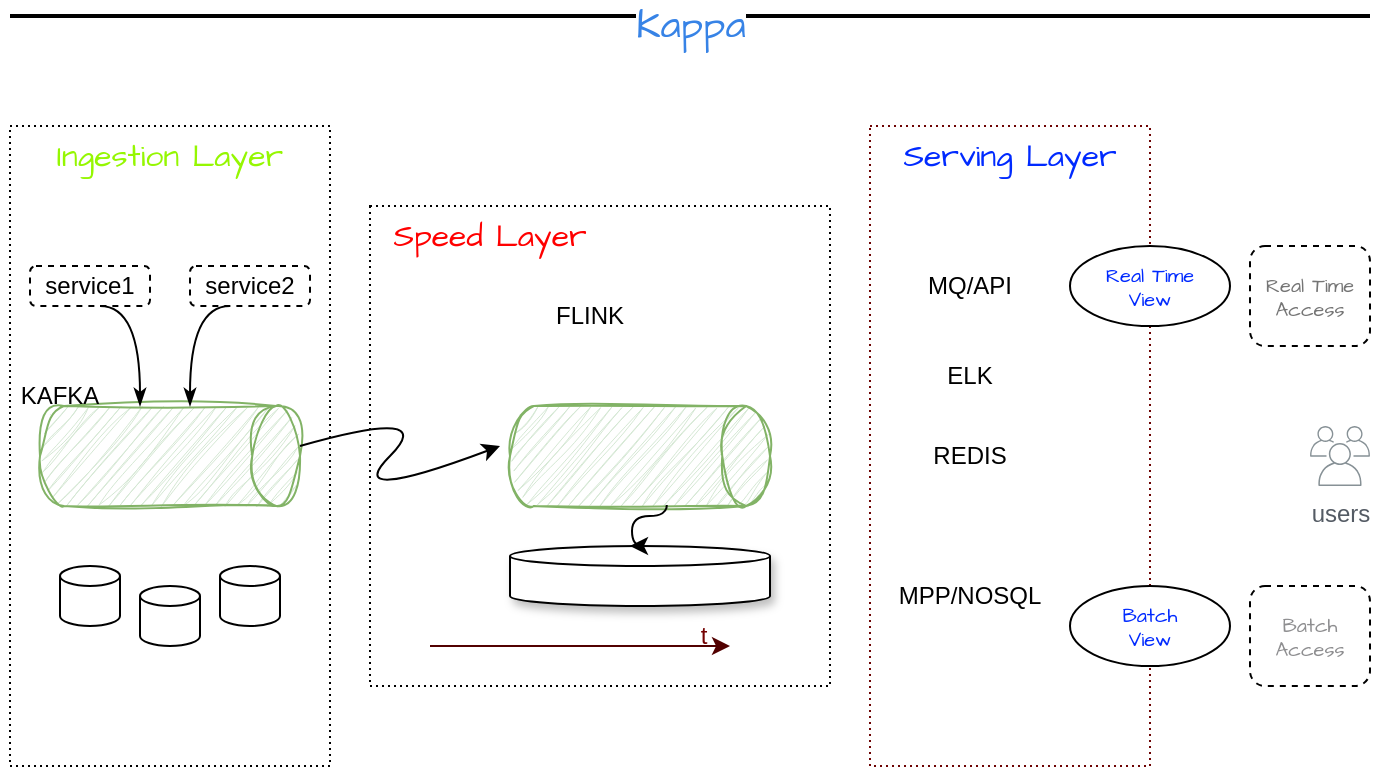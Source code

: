 <mxfile version="21.6.9" type="github" pages="2">
  <diagram name="第 1 页" id="d3vi1sWccdzA6fBNOHMS">
    <mxGraphModel dx="1190" dy="210" grid="1" gridSize="10" guides="1" tooltips="1" connect="1" arrows="1" fold="1" page="1" pageScale="1" pageWidth="827" pageHeight="1169" background="none" math="0" shadow="0">
      <root>
        <mxCell id="0" />
        <mxCell id="1" parent="0" />
        <mxCell id="i326ms37xsc7baXjEQZ6-3" value="&lt;font data-font-src=&quot;https://fonts.googleapis.com/css?family=Architects+Daughter&quot; face=&quot;Architects Daughter&quot;&gt;Kappa&lt;/font&gt;" style="line;strokeWidth=2;html=1;hachureGap=4;fontFamily=Comic Sans MS;fontSize=20;shadow=0;verticalAlign=middle;align=center;fontColor=#3783e6;" parent="1" vertex="1">
          <mxGeometry x="-760" y="100" width="680" height="10" as="geometry" />
        </mxCell>
        <mxCell id="i326ms37xsc7baXjEQZ6-13" value="" style="rounded=0;whiteSpace=wrap;html=1;strokeColor=default;dashed=1;dashPattern=1 2;" parent="1" vertex="1">
          <mxGeometry x="-760" y="160" width="160" height="320" as="geometry" />
        </mxCell>
        <mxCell id="i326ms37xsc7baXjEQZ6-14" value="" style="rounded=0;whiteSpace=wrap;html=1;strokeColor=default;dashed=1;dashPattern=1 2;" parent="1" vertex="1">
          <mxGeometry x="-580" y="200" width="230" height="240" as="geometry" />
        </mxCell>
        <mxCell id="i326ms37xsc7baXjEQZ6-15" value="" style="rounded=0;whiteSpace=wrap;html=1;strokeColor=#6d0303;dashed=1;dashPattern=1 2;" parent="1" vertex="1">
          <mxGeometry x="-330" y="160" width="140" height="320" as="geometry" />
        </mxCell>
        <mxCell id="i326ms37xsc7baXjEQZ6-16" value="Ingestion Layer" style="text;html=1;strokeColor=none;fillColor=none;align=center;verticalAlign=middle;whiteSpace=wrap;rounded=0;fontFamily=Architects Daughter;fontSource=https%3A%2F%2Ffonts.googleapis.com%2Fcss%3Ffamily%3DArchitects%2BDaughter;fontSize=16;fontColor=#95f702;" parent="1" vertex="1">
          <mxGeometry x="-760" y="160" width="160" height="30" as="geometry" />
        </mxCell>
        <mxCell id="i326ms37xsc7baXjEQZ6-17" value="Speed Layer" style="text;html=1;strokeColor=none;fillColor=none;align=center;verticalAlign=middle;whiteSpace=wrap;rounded=0;fontFamily=Architects Daughter;fontSource=https%3A%2F%2Ffonts.googleapis.com%2Fcss%3Ffamily%3DArchitects%2BDaughter;fontSize=16;fontColor=#ff0000;" parent="1" vertex="1">
          <mxGeometry x="-570" y="200" width="100" height="30" as="geometry" />
        </mxCell>
        <mxCell id="i326ms37xsc7baXjEQZ6-18" value="Serving Layer" style="text;html=1;strokeColor=none;fillColor=none;align=center;verticalAlign=middle;whiteSpace=wrap;rounded=0;fontFamily=Architects Daughter;fontSource=https%3A%2F%2Ffonts.googleapis.com%2Fcss%3Ffamily%3DArchitects%2BDaughter;fontSize=16;fontColor=#002aff;" parent="1" vertex="1">
          <mxGeometry x="-320" y="160" width="120" height="30" as="geometry" />
        </mxCell>
        <mxCell id="i326ms37xsc7baXjEQZ6-21" value="service1" style="rounded=1;whiteSpace=wrap;html=1;strokeColor=default;dashed=1;glass=0;" parent="1" vertex="1">
          <mxGeometry x="-750" y="230" width="60" height="20" as="geometry" />
        </mxCell>
        <mxCell id="i326ms37xsc7baXjEQZ6-22" value="service2" style="rounded=1;whiteSpace=wrap;html=1;strokeColor=default;dashed=1;glass=0;" parent="1" vertex="1">
          <mxGeometry x="-670" y="230" width="60" height="20" as="geometry" />
        </mxCell>
        <mxCell id="i326ms37xsc7baXjEQZ6-34" value="" style="strokeWidth=1;html=1;shape=mxgraph.flowchart.database;whiteSpace=wrap;" parent="1" vertex="1">
          <mxGeometry x="-735" y="380" width="30" height="30" as="geometry" />
        </mxCell>
        <mxCell id="i326ms37xsc7baXjEQZ6-43" value="" style="strokeWidth=1;html=1;shape=mxgraph.flowchart.direct_data;whiteSpace=wrap;fillColor=#d5e8d4;strokeColor=#82b366;fillStyle=hatch;sketch=1;curveFitting=1;jiggle=2;" parent="1" vertex="1">
          <mxGeometry x="-745" y="300" width="130" height="50" as="geometry" />
        </mxCell>
        <mxCell id="i326ms37xsc7baXjEQZ6-47" value="" style="strokeWidth=1;html=1;shape=mxgraph.flowchart.direct_data;whiteSpace=wrap;fillColor=#d5e8d4;strokeColor=#82b366;fillStyle=hatch;sketch=1;curveFitting=1;jiggle=2;" parent="1" vertex="1">
          <mxGeometry x="-510" y="300" width="130" height="50" as="geometry" />
        </mxCell>
        <mxCell id="i326ms37xsc7baXjEQZ6-48" value="" style="strokeWidth=1;html=1;shape=mxgraph.flowchart.database;whiteSpace=wrap;" parent="1" vertex="1">
          <mxGeometry x="-695" y="390" width="30" height="30" as="geometry" />
        </mxCell>
        <mxCell id="i326ms37xsc7baXjEQZ6-49" value="" style="strokeWidth=1;html=1;shape=mxgraph.flowchart.database;whiteSpace=wrap;" parent="1" vertex="1">
          <mxGeometry x="-655" y="380" width="30" height="30" as="geometry" />
        </mxCell>
        <mxCell id="i326ms37xsc7baXjEQZ6-66" value="" style="curved=1;endArrow=classic;html=1;rounded=0;" parent="1" edge="1">
          <mxGeometry width="50" height="50" relative="1" as="geometry">
            <mxPoint x="-615" y="320" as="sourcePoint" />
            <mxPoint x="-515" y="320" as="targetPoint" />
            <Array as="points">
              <mxPoint x="-545" y="300" />
              <mxPoint x="-595" y="350" />
            </Array>
          </mxGeometry>
        </mxCell>
        <mxCell id="i326ms37xsc7baXjEQZ6-67" value="" style="strokeWidth=1;html=1;shape=mxgraph.flowchart.database;whiteSpace=wrap;shadow=1;" parent="1" vertex="1">
          <mxGeometry x="-510" y="370" width="130" height="30" as="geometry" />
        </mxCell>
        <mxCell id="i326ms37xsc7baXjEQZ6-72" value="" style="endArrow=classic;html=1;rounded=0;edgeStyle=orthogonalEdgeStyle;curved=1;exitX=0.603;exitY=0.99;exitDx=0;exitDy=0;exitPerimeter=0;" parent="1" source="i326ms37xsc7baXjEQZ6-47" edge="1">
          <mxGeometry width="50" height="50" relative="1" as="geometry">
            <mxPoint x="-480" y="360" as="sourcePoint" />
            <mxPoint x="-450" y="370" as="targetPoint" />
            <Array as="points">
              <mxPoint x="-432" y="355" />
              <mxPoint x="-449" y="355" />
              <mxPoint x="-449" y="370" />
            </Array>
          </mxGeometry>
        </mxCell>
        <mxCell id="i326ms37xsc7baXjEQZ6-74" value="" style="endArrow=classic;html=1;rounded=1;strokeColor=#520000;" parent="1" edge="1">
          <mxGeometry width="50" height="50" relative="1" as="geometry">
            <mxPoint x="-550" y="420" as="sourcePoint" />
            <mxPoint x="-400" y="420" as="targetPoint" />
          </mxGeometry>
        </mxCell>
        <mxCell id="i326ms37xsc7baXjEQZ6-75" value="t" style="text;html=1;strokeColor=none;fillColor=none;align=center;verticalAlign=middle;whiteSpace=wrap;rounded=0;fontColor=#740202;" parent="1" vertex="1">
          <mxGeometry x="-423" y="410" width="20" height="10" as="geometry" />
        </mxCell>
        <mxCell id="i326ms37xsc7baXjEQZ6-76" value="FLINK" style="text;html=1;strokeColor=none;fillColor=none;align=center;verticalAlign=middle;whiteSpace=wrap;rounded=0;" parent="1" vertex="1">
          <mxGeometry x="-500" y="240" width="60" height="30" as="geometry" />
        </mxCell>
        <mxCell id="i326ms37xsc7baXjEQZ6-78" value="KAFKA" style="text;html=1;strokeColor=none;fillColor=none;align=center;verticalAlign=middle;whiteSpace=wrap;rounded=0;" parent="1" vertex="1">
          <mxGeometry x="-765" y="280" width="60" height="30" as="geometry" />
        </mxCell>
        <mxCell id="i326ms37xsc7baXjEQZ6-79" value="MQ/API" style="text;html=1;strokeColor=none;fillColor=none;align=center;verticalAlign=middle;whiteSpace=wrap;rounded=0;" parent="1" vertex="1">
          <mxGeometry x="-310" y="225" width="60" height="30" as="geometry" />
        </mxCell>
        <mxCell id="i326ms37xsc7baXjEQZ6-80" value="ELK" style="text;html=1;strokeColor=none;fillColor=none;align=center;verticalAlign=middle;whiteSpace=wrap;rounded=0;" parent="1" vertex="1">
          <mxGeometry x="-310" y="270" width="60" height="30" as="geometry" />
        </mxCell>
        <mxCell id="i326ms37xsc7baXjEQZ6-81" value="REDIS" style="text;html=1;strokeColor=none;fillColor=none;align=center;verticalAlign=middle;whiteSpace=wrap;rounded=0;" parent="1" vertex="1">
          <mxGeometry x="-310" y="310" width="60" height="30" as="geometry" />
        </mxCell>
        <mxCell id="i326ms37xsc7baXjEQZ6-64" value="" style="endArrow=classicThin;html=1;rounded=0;endFill=1;edgeStyle=orthogonalEdgeStyle;elbow=vertical;curved=1;" parent="1" edge="1">
          <mxGeometry width="50" height="50" relative="1" as="geometry">
            <mxPoint x="-715.0" y="250" as="sourcePoint" />
            <mxPoint x="-695.0" y="300" as="targetPoint" />
            <Array as="points">
              <mxPoint x="-695" y="250" />
            </Array>
          </mxGeometry>
        </mxCell>
        <mxCell id="i326ms37xsc7baXjEQZ6-85" value="" style="group" parent="1" vertex="1" connectable="0">
          <mxGeometry x="-240" y="220" width="100" height="40" as="geometry" />
        </mxCell>
        <mxCell id="i326ms37xsc7baXjEQZ6-82" value="" style="ellipse;whiteSpace=wrap;html=1;" parent="i326ms37xsc7baXjEQZ6-85" vertex="1">
          <mxGeometry x="10" width="80" height="40" as="geometry" />
        </mxCell>
        <mxCell id="i326ms37xsc7baXjEQZ6-84" value="Real Time&lt;br style=&quot;font-size: 10px;&quot;&gt;View" style="text;html=1;strokeColor=none;fillColor=none;align=center;verticalAlign=middle;whiteSpace=wrap;rounded=0;fontFamily=Architects Daughter;fontSource=https%3A%2F%2Ffonts.googleapis.com%2Fcss%3Ffamily%3DArchitects%2BDaughter;fontSize=10;fontColor=#002aff;" parent="i326ms37xsc7baXjEQZ6-85" vertex="1">
          <mxGeometry y="5" width="100" height="30" as="geometry" />
        </mxCell>
        <mxCell id="i326ms37xsc7baXjEQZ6-86" value="" style="group" parent="1" vertex="1" connectable="0">
          <mxGeometry x="-240" y="390" width="100" height="40" as="geometry" />
        </mxCell>
        <mxCell id="i326ms37xsc7baXjEQZ6-87" value="" style="ellipse;whiteSpace=wrap;html=1;" parent="i326ms37xsc7baXjEQZ6-86" vertex="1">
          <mxGeometry x="10" width="80" height="40" as="geometry" />
        </mxCell>
        <mxCell id="i326ms37xsc7baXjEQZ6-88" value="Batch&lt;br style=&quot;font-size: 10px;&quot;&gt;View" style="text;html=1;strokeColor=none;fillColor=none;align=center;verticalAlign=middle;whiteSpace=wrap;rounded=0;fontFamily=Architects Daughter;fontSource=https%3A%2F%2Ffonts.googleapis.com%2Fcss%3Ffamily%3DArchitects%2BDaughter;fontSize=10;fontColor=#002aff;" parent="i326ms37xsc7baXjEQZ6-86" vertex="1">
          <mxGeometry y="5" width="100" height="30" as="geometry" />
        </mxCell>
        <mxCell id="i326ms37xsc7baXjEQZ6-92" value="" style="group" parent="1" vertex="1" connectable="0">
          <mxGeometry x="-140" y="390" width="60" height="50" as="geometry" />
        </mxCell>
        <mxCell id="kv2BuFgPz3xZ0--leqhU-4" value="" style="group" parent="i326ms37xsc7baXjEQZ6-92" vertex="1" connectable="0">
          <mxGeometry width="60" height="50" as="geometry" />
        </mxCell>
        <mxCell id="i326ms37xsc7baXjEQZ6-89" value="" style="rounded=1;whiteSpace=wrap;html=1;dashed=1;" parent="kv2BuFgPz3xZ0--leqhU-4" vertex="1">
          <mxGeometry width="60" height="50" as="geometry" />
        </mxCell>
        <mxCell id="i326ms37xsc7baXjEQZ6-91" value="Batch&lt;br style=&quot;font-size: 10px;&quot;&gt;Access" style="text;html=1;strokeColor=none;fillColor=none;align=center;verticalAlign=middle;whiteSpace=wrap;rounded=0;fontFamily=Architects Daughter;fontSource=https%3A%2F%2Ffonts.googleapis.com%2Fcss%3Ffamily%3DArchitects%2BDaughter;fontSize=10;fontColor=#8e8e90;" parent="kv2BuFgPz3xZ0--leqhU-4" vertex="1">
          <mxGeometry y="10" width="60" height="30" as="geometry" />
        </mxCell>
        <mxCell id="i326ms37xsc7baXjEQZ6-93" value="" style="group" parent="1" vertex="1" connectable="0">
          <mxGeometry x="-140" y="220" width="60" height="50" as="geometry" />
        </mxCell>
        <mxCell id="i326ms37xsc7baXjEQZ6-94" value="" style="rounded=1;whiteSpace=wrap;html=1;dashed=1;" parent="i326ms37xsc7baXjEQZ6-93" vertex="1">
          <mxGeometry width="60" height="50" as="geometry" />
        </mxCell>
        <mxCell id="i326ms37xsc7baXjEQZ6-95" value="Real Time&lt;br style=&quot;font-size: 10px;&quot;&gt;Access" style="text;html=1;strokeColor=none;fillColor=none;align=center;verticalAlign=middle;whiteSpace=wrap;rounded=0;fontFamily=Architects Daughter;fontSource=https%3A%2F%2Ffonts.googleapis.com%2Fcss%3Ffamily%3DArchitects%2BDaughter;fontSize=10;fontColor=#757575;" parent="i326ms37xsc7baXjEQZ6-93" vertex="1">
          <mxGeometry y="10" width="60" height="30" as="geometry" />
        </mxCell>
        <mxCell id="kv2BuFgPz3xZ0--leqhU-1" value="users" style="sketch=0;outlineConnect=0;gradientColor=none;fontColor=#545B64;strokeColor=none;fillColor=#879196;dashed=0;verticalLabelPosition=bottom;verticalAlign=top;align=center;html=1;fontSize=12;fontStyle=0;aspect=fixed;shape=mxgraph.aws4.illustration_users;pointerEvents=1" parent="1" vertex="1">
          <mxGeometry x="-110" y="310" width="30" height="30" as="geometry" />
        </mxCell>
        <mxCell id="kv2BuFgPz3xZ0--leqhU-6" value="MPP/NOSQL" style="text;html=1;strokeColor=none;fillColor=none;align=center;verticalAlign=middle;whiteSpace=wrap;rounded=0;" parent="1" vertex="1">
          <mxGeometry x="-310" y="380" width="60" height="30" as="geometry" />
        </mxCell>
        <mxCell id="77dUme39tHr9iUe4YeBP-1" value="" style="endArrow=classicThin;html=1;rounded=0;endFill=1;edgeStyle=orthogonalEdgeStyle;elbow=vertical;curved=1;" edge="1" parent="1">
          <mxGeometry width="50" height="50" relative="1" as="geometry">
            <mxPoint x="-650" y="250" as="sourcePoint" />
            <mxPoint x="-670" y="300" as="targetPoint" />
            <Array as="points">
              <mxPoint x="-670.0" y="250" />
            </Array>
          </mxGeometry>
        </mxCell>
      </root>
    </mxGraphModel>
  </diagram>
  <diagram id="w4jM6P_mXXEUZm0jU_z9" name="第 2 页">
    <mxGraphModel dx="1562" dy="905" grid="1" gridSize="10" guides="1" tooltips="1" connect="1" arrows="1" fold="1" page="1" pageScale="1" pageWidth="827" pageHeight="1169" math="0" shadow="0">
      <root>
        <mxCell id="0" />
        <mxCell id="1" parent="0" />
      </root>
    </mxGraphModel>
  </diagram>
</mxfile>
